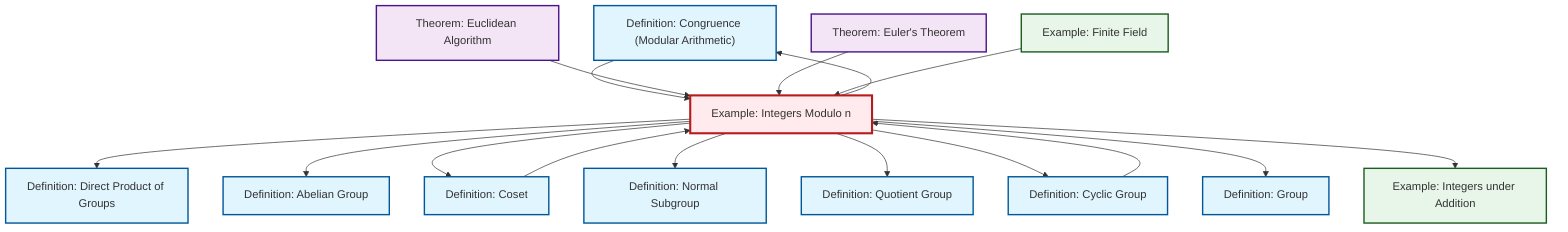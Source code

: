 graph TD
    classDef definition fill:#e1f5fe,stroke:#01579b,stroke-width:2px
    classDef theorem fill:#f3e5f5,stroke:#4a148c,stroke-width:2px
    classDef axiom fill:#fff3e0,stroke:#e65100,stroke-width:2px
    classDef example fill:#e8f5e9,stroke:#1b5e20,stroke-width:2px
    classDef current fill:#ffebee,stroke:#b71c1c,stroke-width:3px
    def-congruence["Definition: Congruence (Modular Arithmetic)"]:::definition
    def-direct-product["Definition: Direct Product of Groups"]:::definition
    ex-finite-field["Example: Finite Field"]:::example
    def-quotient-group["Definition: Quotient Group"]:::definition
    def-group["Definition: Group"]:::definition
    ex-integers-addition["Example: Integers under Addition"]:::example
    thm-euler["Theorem: Euler's Theorem"]:::theorem
    thm-euclidean-algorithm["Theorem: Euclidean Algorithm"]:::theorem
    def-coset["Definition: Coset"]:::definition
    def-cyclic-group["Definition: Cyclic Group"]:::definition
    def-normal-subgroup["Definition: Normal Subgroup"]:::definition
    ex-quotient-integers-mod-n["Example: Integers Modulo n"]:::example
    def-abelian-group["Definition: Abelian Group"]:::definition
    ex-quotient-integers-mod-n --> def-direct-product
    def-congruence --> ex-quotient-integers-mod-n
    ex-quotient-integers-mod-n --> def-abelian-group
    thm-euclidean-algorithm --> ex-quotient-integers-mod-n
    ex-quotient-integers-mod-n --> def-coset
    ex-quotient-integers-mod-n --> def-normal-subgroup
    thm-euler --> ex-quotient-integers-mod-n
    def-cyclic-group --> ex-quotient-integers-mod-n
    def-coset --> ex-quotient-integers-mod-n
    ex-quotient-integers-mod-n --> def-quotient-group
    ex-quotient-integers-mod-n --> def-cyclic-group
    ex-quotient-integers-mod-n --> def-group
    ex-finite-field --> ex-quotient-integers-mod-n
    ex-quotient-integers-mod-n --> ex-integers-addition
    ex-quotient-integers-mod-n --> def-congruence
    class ex-quotient-integers-mod-n current